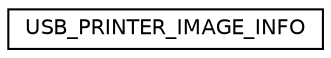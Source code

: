 digraph "Graphical Class Hierarchy"
{
  edge [fontname="Helvetica",fontsize="10",labelfontname="Helvetica",labelfontsize="10"];
  node [fontname="Helvetica",fontsize="10",shape=record];
  rankdir="LR";
  Node1 [label="USB_PRINTER_IMAGE_INFO",height=0.2,width=0.4,color="black", fillcolor="white", style="filled",URL="$struct_u_s_b___p_r_i_n_t_e_r___i_m_a_g_e___i_n_f_o.html"];
}
